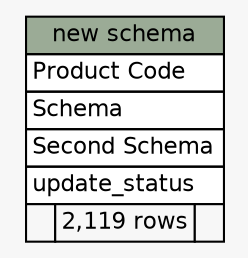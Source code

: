 // dot 2.2.1 on Windows 10 10.0
// SchemaSpy rev 590
digraph "new schema" {
  graph [
    rankdir="RL"
    bgcolor="#f7f7f7"
    nodesep="0.18"
    ranksep="0.46"
    fontname="Helvetica"
    fontsize="11"
  ];
  node [
    fontname="Helvetica"
    fontsize="11"
    shape="plaintext"
  ];
  edge [
    arrowsize="0.8"
  ];
  "new schema" [
    label=<
    <TABLE BORDER="0" CELLBORDER="1" CELLSPACING="0" BGCOLOR="#ffffff">
      <TR><TD COLSPAN="3" BGCOLOR="#9bab96" ALIGN="CENTER">new schema</TD></TR>
      <TR><TD PORT="Product Code" COLSPAN="3" ALIGN="LEFT">Product Code</TD></TR>
      <TR><TD PORT="Schema" COLSPAN="3" ALIGN="LEFT">Schema</TD></TR>
      <TR><TD PORT="Second Schema" COLSPAN="3" ALIGN="LEFT">Second Schema</TD></TR>
      <TR><TD PORT="update_status" COLSPAN="3" ALIGN="LEFT">update_status</TD></TR>
      <TR><TD ALIGN="LEFT" BGCOLOR="#f7f7f7">  </TD><TD ALIGN="RIGHT" BGCOLOR="#f7f7f7">2,119 rows</TD><TD ALIGN="RIGHT" BGCOLOR="#f7f7f7">  </TD></TR>
    </TABLE>>
    URL="tables/new schema.html"
    tooltip="new schema"
  ];
}
